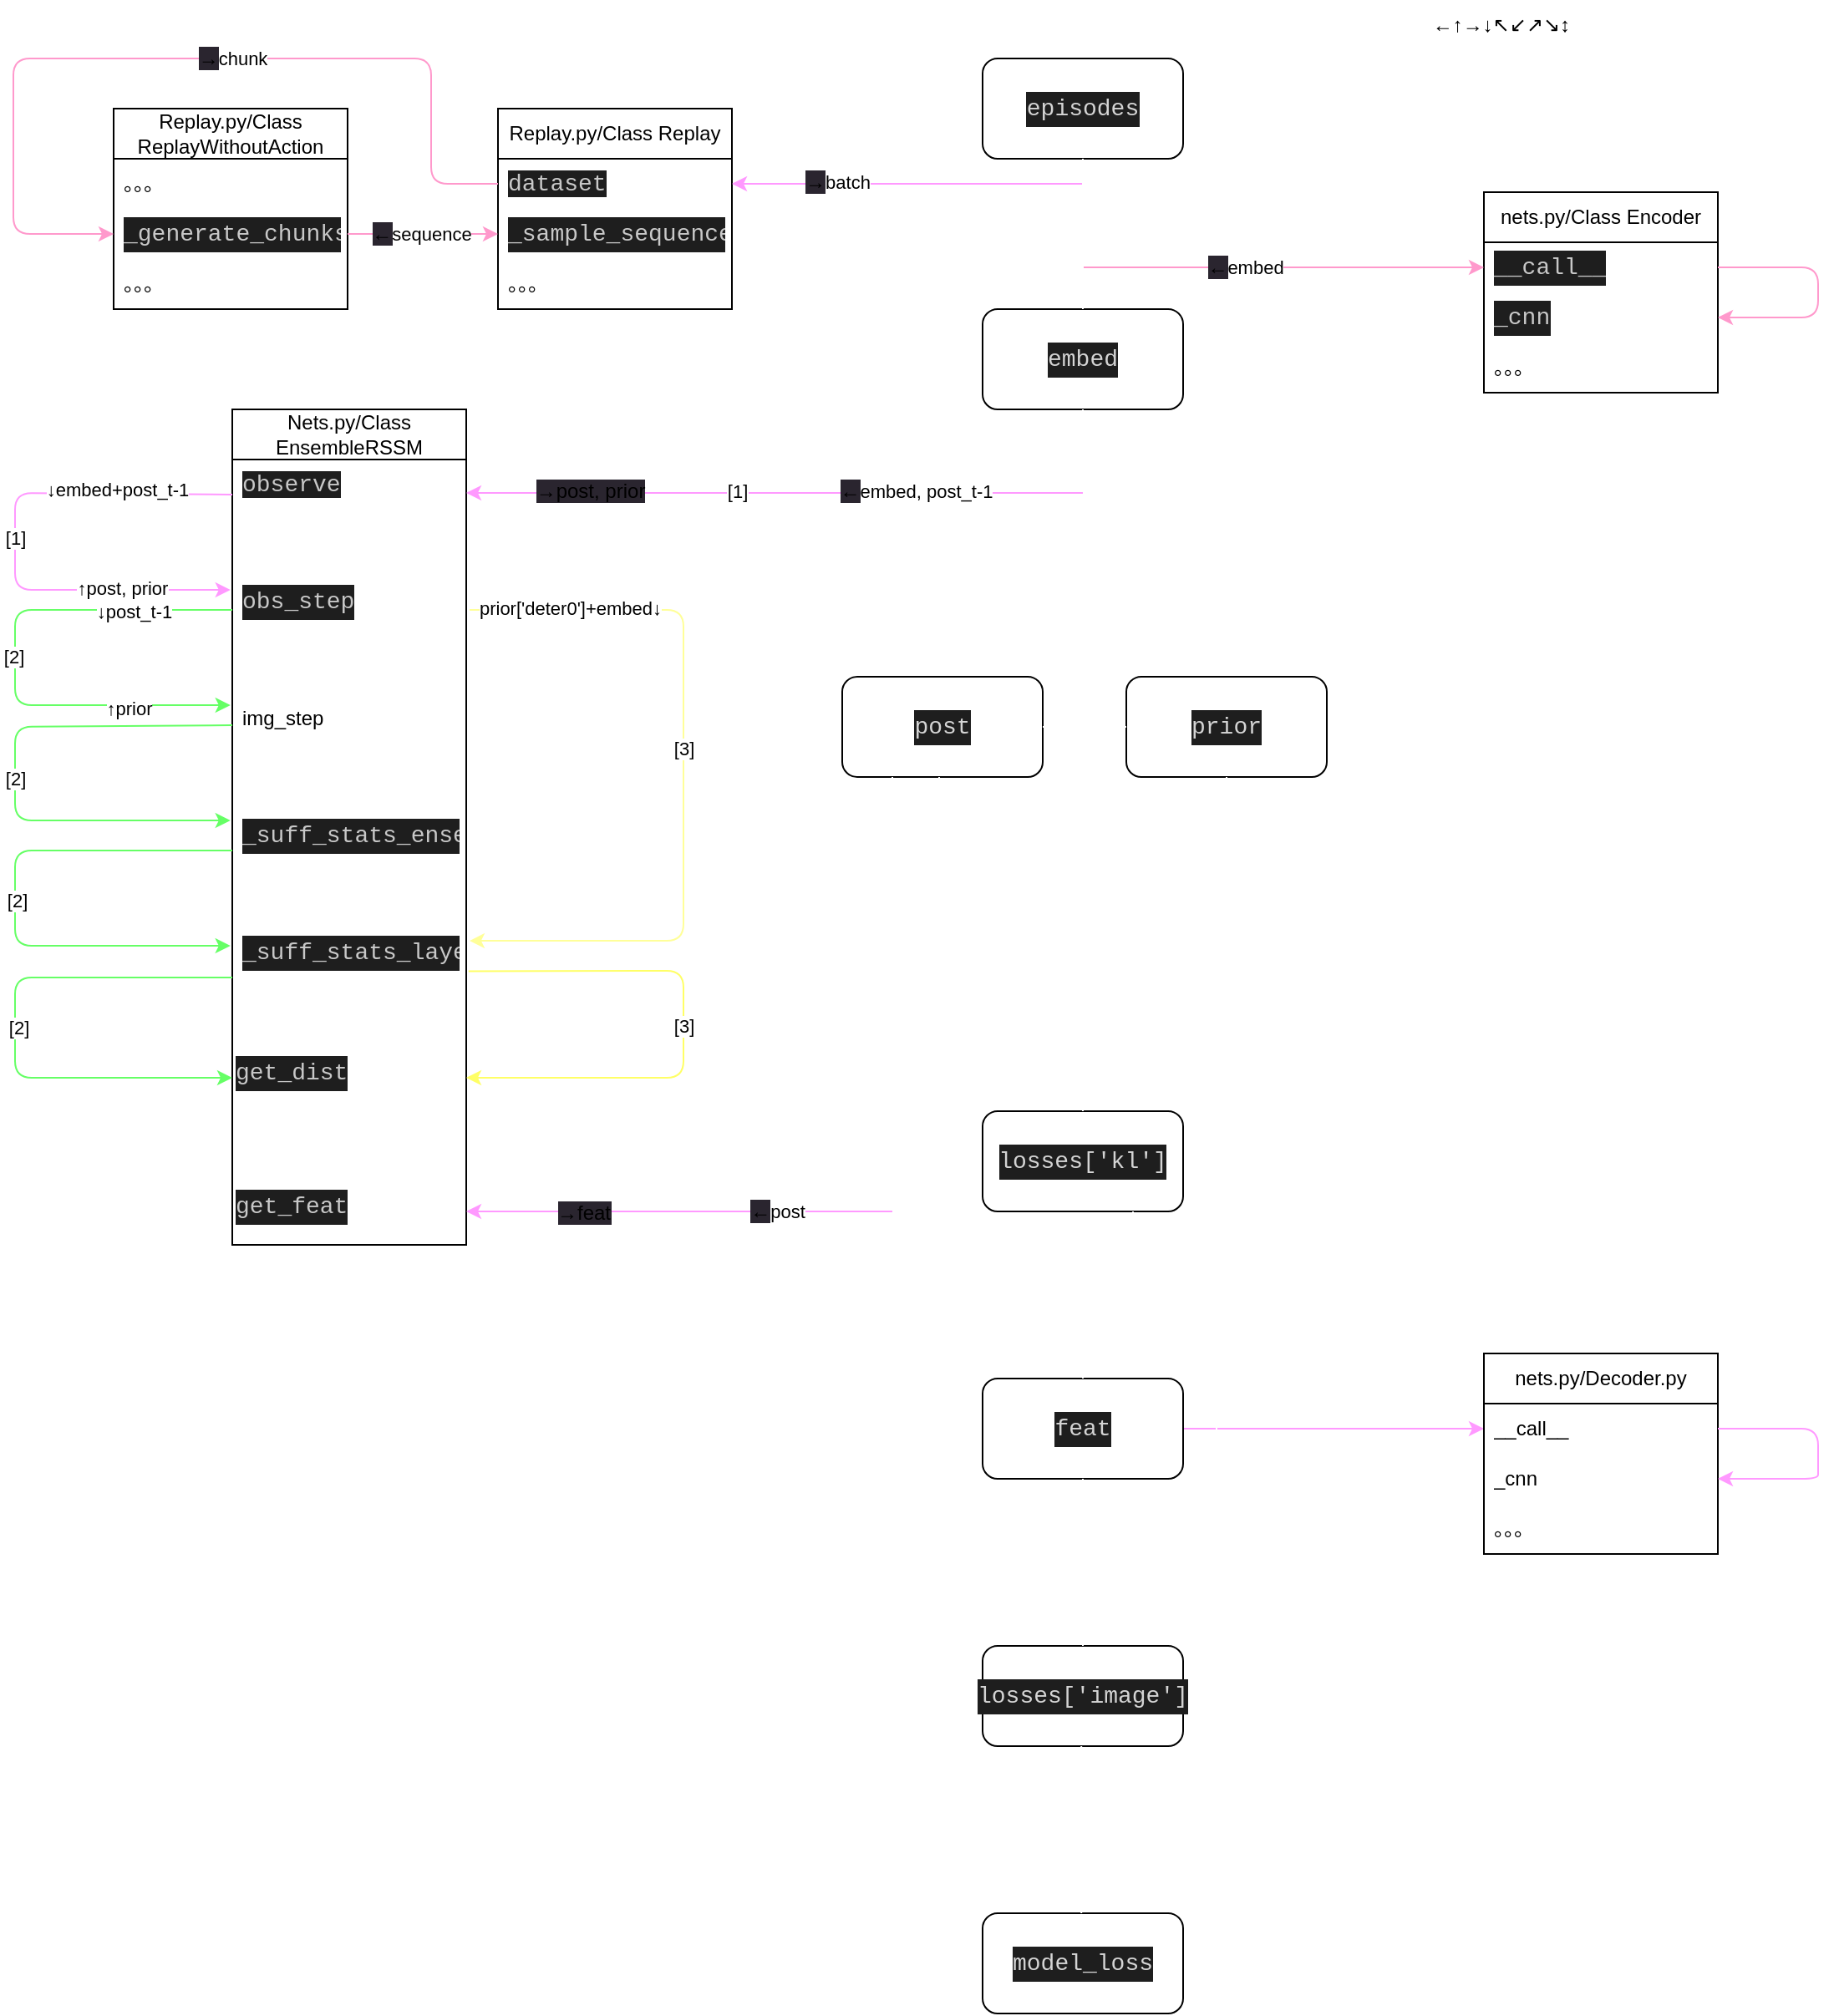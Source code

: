 <mxfile>
    <diagram id="9UiXypWRZFRcjAS7Dsmg" name="Page-1">
        <mxGraphModel dx="3011" dy="989" grid="1" gridSize="10" guides="1" tooltips="1" connect="1" arrows="1" fold="1" page="1" pageScale="1" pageWidth="827" pageHeight="1169" math="0" shadow="0">
            <root>
                <mxCell id="0"/>
                <mxCell id="1" parent="0"/>
                <mxCell id="2" value="&lt;div style=&quot;color: rgb(212, 212, 212); background-color: rgb(30, 30, 30); font-family: Menlo, Monaco, &amp;quot;Courier New&amp;quot;, monospace; font-size: 14px; line-height: 21px;&quot;&gt;episodes&lt;/div&gt;" style="rounded=1;whiteSpace=wrap;html=1;" parent="1" vertex="1">
                    <mxGeometry x="-500" y="90" width="120" height="60" as="geometry"/>
                </mxCell>
                <mxCell id="5" value="&lt;div style=&quot;color: rgb(212, 212, 212); background-color: rgb(30, 30, 30); font-family: Menlo, Monaco, &amp;quot;Courier New&amp;quot;, monospace; font-size: 14px; line-height: 21px;&quot;&gt;embed&lt;/div&gt;" style="rounded=1;whiteSpace=wrap;html=1;" parent="1" vertex="1">
                    <mxGeometry x="-500" y="240" width="120" height="60" as="geometry"/>
                </mxCell>
                <mxCell id="7" value="&lt;div style=&quot;color: rgb(212, 212, 212); background-color: rgb(30, 30, 30); font-family: Menlo, Monaco, &amp;quot;Courier New&amp;quot;, monospace; font-size: 14px; line-height: 21px;&quot;&gt;post&lt;/div&gt;" style="rounded=1;whiteSpace=wrap;html=1;" parent="1" vertex="1">
                    <mxGeometry x="-584" y="460" width="120" height="60" as="geometry"/>
                </mxCell>
                <mxCell id="8" value="&lt;div style=&quot;color: rgb(212, 212, 212); background-color: rgb(30, 30, 30); font-family: Menlo, Monaco, &amp;quot;Courier New&amp;quot;, monospace; font-size: 14px; line-height: 21px;&quot;&gt;losses['kl']&lt;br&gt;&lt;/div&gt;" style="rounded=1;whiteSpace=wrap;html=1;" parent="1" vertex="1">
                    <mxGeometry x="-500" y="720" width="120" height="60" as="geometry"/>
                </mxCell>
                <mxCell id="169" style="edgeStyle=none;html=1;entryX=0;entryY=0.5;entryDx=0;entryDy=0;strokeColor=#FF99FF;" edge="1" parent="1" source="9" target="165">
                    <mxGeometry relative="1" as="geometry"/>
                </mxCell>
                <mxCell id="9" value="&lt;div style=&quot;color: rgb(212, 212, 212); background-color: rgb(30, 30, 30); font-family: Menlo, Monaco, &amp;quot;Courier New&amp;quot;, monospace; font-size: 14px; line-height: 21px;&quot;&gt;feat&lt;/div&gt;" style="rounded=1;whiteSpace=wrap;html=1;" parent="1" vertex="1">
                    <mxGeometry x="-500" y="880" width="120" height="60" as="geometry"/>
                </mxCell>
                <mxCell id="10" value="&lt;div style=&quot;color: rgb(212, 212, 212); background-color: rgb(30, 30, 30); font-family: Menlo, Monaco, &amp;quot;Courier New&amp;quot;, monospace; font-size: 14px; line-height: 21px;&quot;&gt;losses['image']&lt;/div&gt;" style="rounded=1;whiteSpace=wrap;html=1;" parent="1" vertex="1">
                    <mxGeometry x="-500" y="1040" width="120" height="60" as="geometry"/>
                </mxCell>
                <mxCell id="11" value="&lt;div style=&quot;color: rgb(212, 212, 212); background-color: rgb(30, 30, 30); font-family: Menlo, Monaco, &amp;quot;Courier New&amp;quot;, monospace; font-size: 14px; line-height: 21px;&quot;&gt;model_loss&lt;/div&gt;" style="rounded=1;whiteSpace=wrap;html=1;" parent="1" vertex="1">
                    <mxGeometry x="-500" y="1200" width="120" height="60" as="geometry"/>
                </mxCell>
                <mxCell id="15" value="Replay.py/Class Replay" style="swimlane;fontStyle=0;childLayout=stackLayout;horizontal=1;startSize=30;horizontalStack=0;resizeParent=1;resizeParentMax=0;resizeLast=0;collapsible=1;marginBottom=0;whiteSpace=wrap;html=1;" parent="1" vertex="1">
                    <mxGeometry x="-790" y="120" width="140" height="120" as="geometry"/>
                </mxCell>
                <mxCell id="16" value="&lt;span style=&quot;color: rgb(200, 200, 200); font-family: Menlo, Monaco, &amp;quot;Courier New&amp;quot;, monospace; font-size: 14px; background-color: rgb(30, 30, 30);&quot;&gt;dataset&lt;/span&gt;" style="text;strokeColor=none;fillColor=none;align=left;verticalAlign=middle;spacingLeft=4;spacingRight=4;overflow=hidden;points=[[0,0.5],[1,0.5]];portConstraint=eastwest;rotatable=0;whiteSpace=wrap;html=1;" parent="15" vertex="1">
                    <mxGeometry y="30" width="140" height="30" as="geometry"/>
                </mxCell>
                <mxCell id="17" value="&lt;div style=&quot;background-color: rgb(30, 30, 30); font-family: Menlo, Monaco, &amp;quot;Courier New&amp;quot;, monospace; font-size: 14px; line-height: 21px;&quot;&gt;&lt;font color=&quot;#c8c8c8&quot;&gt;_sample_sequence&lt;/font&gt;&lt;/div&gt;" style="text;strokeColor=none;fillColor=none;align=left;verticalAlign=middle;spacingLeft=4;spacingRight=4;overflow=hidden;points=[[0,0.5],[1,0.5]];portConstraint=eastwest;rotatable=0;whiteSpace=wrap;html=1;" parent="15" vertex="1">
                    <mxGeometry y="60" width="140" height="30" as="geometry"/>
                </mxCell>
                <mxCell id="18" value="。。。" style="text;strokeColor=none;fillColor=none;align=left;verticalAlign=middle;spacingLeft=4;spacingRight=4;overflow=hidden;points=[[0,0.5],[1,0.5]];portConstraint=eastwest;rotatable=0;whiteSpace=wrap;html=1;" parent="15" vertex="1">
                    <mxGeometry y="90" width="140" height="30" as="geometry"/>
                </mxCell>
                <mxCell id="20" value="Replay.py/Class ReplayWithoutAction" style="swimlane;fontStyle=0;childLayout=stackLayout;horizontal=1;startSize=30;horizontalStack=0;resizeParent=1;resizeParentMax=0;resizeLast=0;collapsible=1;marginBottom=0;whiteSpace=wrap;html=1;" parent="1" vertex="1">
                    <mxGeometry x="-1020" y="120" width="140" height="120" as="geometry"/>
                </mxCell>
                <mxCell id="21" value="。。。" style="text;strokeColor=none;fillColor=none;align=left;verticalAlign=middle;spacingLeft=4;spacingRight=4;overflow=hidden;points=[[0,0.5],[1,0.5]];portConstraint=eastwest;rotatable=0;whiteSpace=wrap;html=1;" parent="20" vertex="1">
                    <mxGeometry y="30" width="140" height="30" as="geometry"/>
                </mxCell>
                <mxCell id="22" value="&lt;div style=&quot;color: rgb(212, 212, 212); background-color: rgb(30, 30, 30); font-family: Menlo, Monaco, &amp;quot;Courier New&amp;quot;, monospace; font-size: 14px; line-height: 21px;&quot;&gt;&lt;div style=&quot;line-height: 21px;&quot;&gt;&lt;span style=&quot;color: #c8c8c8;&quot;&gt;_generate_chunks&lt;/span&gt;&lt;/div&gt;&lt;/div&gt;" style="text;strokeColor=none;fillColor=none;align=left;verticalAlign=middle;spacingLeft=4;spacingRight=4;overflow=hidden;points=[[0,0.5],[1,0.5]];portConstraint=eastwest;rotatable=0;whiteSpace=wrap;html=1;" parent="20" vertex="1">
                    <mxGeometry y="60" width="140" height="30" as="geometry"/>
                </mxCell>
                <mxCell id="23" value="。。。" style="text;strokeColor=none;fillColor=none;align=left;verticalAlign=middle;spacingLeft=4;spacingRight=4;overflow=hidden;points=[[0,0.5],[1,0.5]];portConstraint=eastwest;rotatable=0;whiteSpace=wrap;html=1;" parent="20" vertex="1">
                    <mxGeometry y="90" width="140" height="30" as="geometry"/>
                </mxCell>
                <mxCell id="45" value="nets.py/Class Encoder" style="swimlane;fontStyle=0;childLayout=stackLayout;horizontal=1;startSize=30;horizontalStack=0;resizeParent=1;resizeParentMax=0;resizeLast=0;collapsible=1;marginBottom=0;whiteSpace=wrap;html=1;" parent="1" vertex="1">
                    <mxGeometry x="-200" y="170" width="140" height="120" as="geometry"/>
                </mxCell>
                <mxCell id="46" value="&lt;div style=&quot;color: rgb(212, 212, 212); background-color: rgb(30, 30, 30); font-family: Menlo, Monaco, &amp;quot;Courier New&amp;quot;, monospace; font-size: 14px; line-height: 21px;&quot;&gt;&lt;span style=&quot;color: #c8c8c8;&quot;&gt;__call__&lt;/span&gt;&lt;/div&gt;" style="text;strokeColor=none;fillColor=none;align=left;verticalAlign=middle;spacingLeft=4;spacingRight=4;overflow=hidden;points=[[0,0.5],[1,0.5]];portConstraint=eastwest;rotatable=0;whiteSpace=wrap;html=1;" parent="45" vertex="1">
                    <mxGeometry y="30" width="140" height="30" as="geometry"/>
                </mxCell>
                <mxCell id="47" value="&lt;div style=&quot;background-color: rgb(30, 30, 30); font-family: Menlo, Monaco, &amp;quot;Courier New&amp;quot;, monospace; font-size: 14px; line-height: 21px;&quot;&gt;&lt;font color=&quot;#c8c8c8&quot;&gt;_cnn&lt;/font&gt;&lt;/div&gt;" style="text;strokeColor=none;fillColor=none;align=left;verticalAlign=middle;spacingLeft=4;spacingRight=4;overflow=hidden;points=[[0,0.5],[1,0.5]];portConstraint=eastwest;rotatable=0;whiteSpace=wrap;html=1;" parent="45" vertex="1">
                    <mxGeometry y="60" width="140" height="30" as="geometry"/>
                </mxCell>
                <mxCell id="48" value="。。。" style="text;strokeColor=none;fillColor=none;align=left;verticalAlign=middle;spacingLeft=4;spacingRight=4;overflow=hidden;points=[[0,0.5],[1,0.5]];portConstraint=eastwest;rotatable=0;whiteSpace=wrap;html=1;" parent="45" vertex="1">
                    <mxGeometry y="90" width="140" height="30" as="geometry"/>
                </mxCell>
                <mxCell id="54" style="edgeStyle=none;html=1;exitX=1;exitY=0.5;exitDx=0;exitDy=0;strokeColor=#FF99CC;entryX=1;entryY=0.5;entryDx=0;entryDy=0;" parent="45" source="46" target="47" edge="1">
                    <mxGeometry relative="1" as="geometry">
                        <Array as="points">
                            <mxPoint x="200" y="45"/>
                            <mxPoint x="200" y="75"/>
                        </Array>
                        <mxPoint x="200" y="10" as="sourcePoint"/>
                    </mxGeometry>
                </mxCell>
                <mxCell id="50" style="edgeStyle=none;html=1;strokeColor=#FF99CC;exitX=0;exitY=0.5;exitDx=0;exitDy=0;entryX=0;entryY=0.5;entryDx=0;entryDy=0;" parent="1" target="46" edge="1">
                    <mxGeometry relative="1" as="geometry">
                        <mxPoint x="-440" y="215" as="sourcePoint"/>
                    </mxGeometry>
                </mxCell>
                <mxCell id="124" value="&lt;span style=&quot;font-size: 12px; background-color: rgb(42, 37, 47);&quot;&gt;←&lt;/span&gt;embed" style="edgeLabel;html=1;align=center;verticalAlign=middle;resizable=0;points=[];" parent="50" vertex="1" connectable="0">
                    <mxGeometry x="-0.183" relative="1" as="geometry">
                        <mxPoint x="-1" as="offset"/>
                    </mxGeometry>
                </mxCell>
                <mxCell id="56" value="Nets.py/Class EnsembleRSSM" style="swimlane;fontStyle=0;childLayout=stackLayout;horizontal=1;startSize=30;horizontalStack=0;resizeParent=1;resizeParentMax=0;resizeLast=0;collapsible=1;marginBottom=0;whiteSpace=wrap;html=1;" parent="1" vertex="1">
                    <mxGeometry x="-949" y="300" width="140" height="500" as="geometry"/>
                </mxCell>
                <mxCell id="57" value="&lt;span style=&quot;color: rgb(200, 200, 200); font-family: Menlo, Monaco, &amp;quot;Courier New&amp;quot;, monospace; font-size: 14px; background-color: rgb(30, 30, 30);&quot;&gt;observe&lt;/span&gt;" style="text;strokeColor=none;fillColor=none;align=left;verticalAlign=middle;spacingLeft=4;spacingRight=4;overflow=hidden;points=[[0,0.5],[1,0.5]];portConstraint=eastwest;rotatable=0;whiteSpace=wrap;html=1;" parent="56" vertex="1">
                    <mxGeometry y="30" width="140" height="30" as="geometry"/>
                </mxCell>
                <mxCell id="63" value="&lt;div style=&quot;background-color: rgb(30, 30, 30); font-family: Menlo, Monaco, &amp;quot;Courier New&amp;quot;, monospace; font-weight: normal; font-size: 14px; line-height: 21px;&quot;&gt;&lt;br&gt;&lt;/div&gt;" style="text;whiteSpace=wrap;html=1;" parent="56" vertex="1">
                    <mxGeometry y="60" width="140" height="40" as="geometry"/>
                </mxCell>
                <mxCell id="58" value="&lt;div style=&quot;background-color: rgb(30, 30, 30); font-family: Menlo, Monaco, &amp;quot;Courier New&amp;quot;, monospace; font-size: 14px; line-height: 21px;&quot;&gt;&lt;font color=&quot;#c8c8c8&quot;&gt;obs_step&lt;/font&gt;&lt;/div&gt;" style="text;strokeColor=none;fillColor=none;align=left;verticalAlign=middle;spacingLeft=4;spacingRight=4;overflow=hidden;points=[[0,0.5],[1,0.5]];portConstraint=eastwest;rotatable=0;whiteSpace=wrap;html=1;" parent="56" vertex="1">
                    <mxGeometry y="100" width="140" height="30" as="geometry"/>
                </mxCell>
                <mxCell id="65" value="&lt;div style=&quot;background-color: rgb(30, 30, 30); font-family: Menlo, Monaco, &amp;quot;Courier New&amp;quot;, monospace; font-weight: normal; font-size: 14px; line-height: 21px;&quot;&gt;&lt;br&gt;&lt;/div&gt;" style="text;whiteSpace=wrap;html=1;" parent="56" vertex="1">
                    <mxGeometry y="130" width="140" height="40" as="geometry"/>
                </mxCell>
                <mxCell id="59" value="img_step" style="text;strokeColor=none;fillColor=none;align=left;verticalAlign=middle;spacingLeft=4;spacingRight=4;overflow=hidden;points=[[0,0.5],[1,0.5]];portConstraint=eastwest;rotatable=0;whiteSpace=wrap;html=1;" parent="56" vertex="1">
                    <mxGeometry y="170" width="140" height="30" as="geometry"/>
                </mxCell>
                <mxCell id="64" value="&lt;div style=&quot;background-color: rgb(30, 30, 30); font-family: Menlo, Monaco, &amp;quot;Courier New&amp;quot;, monospace; font-weight: normal; font-size: 14px; line-height: 21px;&quot;&gt;&lt;br&gt;&lt;/div&gt;" style="text;whiteSpace=wrap;html=1;" parent="56" vertex="1">
                    <mxGeometry y="200" width="140" height="40" as="geometry"/>
                </mxCell>
                <mxCell id="61" value="&lt;div style=&quot;color: rgb(212, 212, 212); background-color: rgb(30, 30, 30); font-family: Menlo, Monaco, &amp;quot;Courier New&amp;quot;, monospace; font-size: 14px; line-height: 21px;&quot;&gt;&lt;span style=&quot;color: #c8c8c8;&quot;&gt;_suff_stats_ensemble&lt;/span&gt;&lt;/div&gt;" style="text;strokeColor=none;fillColor=none;align=left;verticalAlign=middle;spacingLeft=4;spacingRight=4;overflow=hidden;points=[[0,0.5],[1,0.5]];portConstraint=eastwest;rotatable=0;whiteSpace=wrap;html=1;" parent="56" vertex="1">
                    <mxGeometry y="240" width="140" height="30" as="geometry"/>
                </mxCell>
                <mxCell id="67" value="&lt;div style=&quot;background-color: rgb(30, 30, 30); font-family: Menlo, Monaco, &amp;quot;Courier New&amp;quot;, monospace; font-weight: normal; font-size: 14px; line-height: 21px;&quot;&gt;&lt;br&gt;&lt;/div&gt;" style="text;whiteSpace=wrap;html=1;" parent="56" vertex="1">
                    <mxGeometry y="270" width="140" height="40" as="geometry"/>
                </mxCell>
                <mxCell id="60" value="&lt;div style=&quot;color: rgb(212, 212, 212); background-color: rgb(30, 30, 30); font-family: Menlo, Monaco, &amp;quot;Courier New&amp;quot;, monospace; font-size: 14px; line-height: 21px;&quot;&gt;&lt;span style=&quot;color: #c8c8c8;&quot;&gt;_suff_stats_layer&lt;/span&gt;&lt;/div&gt;" style="text;strokeColor=none;fillColor=none;align=left;verticalAlign=middle;spacingLeft=4;spacingRight=4;overflow=hidden;points=[[0,0.5],[1,0.5]];portConstraint=eastwest;rotatable=0;whiteSpace=wrap;html=1;" parent="56" vertex="1">
                    <mxGeometry y="310" width="140" height="30" as="geometry"/>
                </mxCell>
                <mxCell id="66" value="&lt;div style=&quot;background-color: rgb(30, 30, 30); font-family: Menlo, Monaco, &amp;quot;Courier New&amp;quot;, monospace; font-weight: normal; font-size: 14px; line-height: 21px;&quot;&gt;&lt;br&gt;&lt;/div&gt;" style="text;whiteSpace=wrap;html=1;" parent="56" vertex="1">
                    <mxGeometry y="340" width="140" height="40" as="geometry"/>
                </mxCell>
                <mxCell id="62" value="&lt;meta charset=&quot;utf-8&quot;&gt;&lt;div style=&quot;color: rgb(212, 212, 212); background-color: rgb(30, 30, 30); font-family: Menlo, Monaco, &amp;quot;Courier New&amp;quot;, monospace; font-weight: normal; font-size: 14px; line-height: 21px;&quot;&gt;&lt;div&gt;&lt;span style=&quot;color: #c8c8c8;&quot;&gt;get_dist&lt;/span&gt;&lt;/div&gt;&lt;/div&gt;" style="text;whiteSpace=wrap;html=1;" parent="56" vertex="1">
                    <mxGeometry y="380" width="140" height="40" as="geometry"/>
                </mxCell>
                <mxCell id="68" style="edgeStyle=none;html=1;strokeColor=#66FF66;exitX=0;exitY=0;exitDx=0;exitDy=0;" parent="56" source="66" target="62" edge="1">
                    <mxGeometry relative="1" as="geometry">
                        <mxPoint x="-60" y="280" as="sourcePoint"/>
                        <Array as="points">
                            <mxPoint x="-30" y="340"/>
                            <mxPoint x="-130" y="340"/>
                            <mxPoint x="-130" y="400"/>
                        </Array>
                    </mxGeometry>
                </mxCell>
                <mxCell id="110" value="[2]" style="edgeLabel;html=1;align=center;verticalAlign=middle;resizable=0;points=[];" parent="68" vertex="1" connectable="0">
                    <mxGeometry y="2" relative="1" as="geometry">
                        <mxPoint as="offset"/>
                    </mxGeometry>
                </mxCell>
                <mxCell id="71" value="" style="endArrow=classic;html=1;strokeColor=#66FF66;exitX=-0.008;exitY=0.067;exitDx=0;exitDy=0;exitPerimeter=0;entryX=0;entryY=0.5;entryDx=0;entryDy=0;" parent="56" edge="1">
                    <mxGeometry width="50" height="50" relative="1" as="geometry">
                        <mxPoint y="264" as="sourcePoint"/>
                        <mxPoint x="-1.12" y="321.01" as="targetPoint"/>
                        <Array as="points">
                            <mxPoint x="-130" y="264"/>
                            <mxPoint x="-130" y="321"/>
                        </Array>
                    </mxGeometry>
                </mxCell>
                <mxCell id="109" value="[2]" style="edgeLabel;html=1;align=center;verticalAlign=middle;resizable=0;points=[];" parent="71" vertex="1" connectable="0">
                    <mxGeometry x="0.011" y="1" relative="1" as="geometry">
                        <mxPoint as="offset"/>
                    </mxGeometry>
                </mxCell>
                <mxCell id="115" value="" style="endArrow=classic;html=1;strokeColor=#FFFF99;entryX=1.014;entryY=0.267;entryDx=0;entryDy=0;entryPerimeter=0;" parent="56" target="60" edge="1">
                    <mxGeometry width="50" height="50" relative="1" as="geometry">
                        <mxPoint x="142" y="120" as="sourcePoint"/>
                        <mxPoint x="250" y="90" as="targetPoint"/>
                        <Array as="points">
                            <mxPoint x="270" y="120"/>
                            <mxPoint x="270" y="318"/>
                        </Array>
                    </mxGeometry>
                </mxCell>
                <mxCell id="117" value="prior['deter0']+embed↓" style="edgeLabel;html=1;align=center;verticalAlign=middle;resizable=0;points=[];" parent="115" vertex="1" connectable="0">
                    <mxGeometry x="-0.757" y="1" relative="1" as="geometry">
                        <mxPoint x="5" as="offset"/>
                    </mxGeometry>
                </mxCell>
                <mxCell id="118" value="[3]" style="edgeLabel;html=1;align=center;verticalAlign=middle;resizable=0;points=[];" parent="115" vertex="1" connectable="0">
                    <mxGeometry x="-0.073" relative="1" as="geometry">
                        <mxPoint as="offset"/>
                    </mxGeometry>
                </mxCell>
                <mxCell id="99" value="[3]" style="endArrow=classic;html=1;strokeColor=#FFFF66;exitX=1.01;exitY=0.874;exitDx=0;exitDy=0;exitPerimeter=0;entryX=1;entryY=0.5;entryDx=0;entryDy=0;" parent="56" source="60" target="62" edge="1">
                    <mxGeometry width="50" height="50" relative="1" as="geometry">
                        <mxPoint x="150" y="340" as="sourcePoint"/>
                        <mxPoint x="220" y="400" as="targetPoint"/>
                        <Array as="points">
                            <mxPoint x="270" y="336"/>
                            <mxPoint x="270" y="400"/>
                        </Array>
                    </mxGeometry>
                </mxCell>
                <mxCell id="154" value="&lt;div style=&quot;background-color: rgb(30, 30, 30); font-family: Menlo, Monaco, &amp;quot;Courier New&amp;quot;, monospace; font-weight: normal; font-size: 14px; line-height: 21px;&quot;&gt;&lt;br&gt;&lt;/div&gt;" style="text;whiteSpace=wrap;html=1;" parent="56" vertex="1">
                    <mxGeometry y="420" width="140" height="40" as="geometry"/>
                </mxCell>
                <mxCell id="153" value="&lt;div style=&quot;color: rgb(212, 212, 212); background-color: rgb(30, 30, 30); font-family: Menlo, Monaco, &amp;quot;Courier New&amp;quot;, monospace; font-weight: normal; font-size: 14px; line-height: 21px;&quot;&gt;&lt;div&gt;&lt;span style=&quot;color: #c8c8c8;&quot;&gt;get_feat&lt;/span&gt;&lt;/div&gt;&lt;/div&gt;" style="text;whiteSpace=wrap;html=1;" parent="56" vertex="1">
                    <mxGeometry y="460" width="140" height="40" as="geometry"/>
                </mxCell>
                <mxCell id="72" value="" style="endArrow=classic;html=1;strokeColor=#66FF66;exitX=-0.008;exitY=0.067;exitDx=0;exitDy=0;exitPerimeter=0;entryX=0;entryY=0.5;entryDx=0;entryDy=0;" parent="1" edge="1">
                    <mxGeometry width="50" height="50" relative="1" as="geometry">
                        <mxPoint x="-949" y="489" as="sourcePoint"/>
                        <mxPoint x="-950.12" y="546.01" as="targetPoint"/>
                        <Array as="points">
                            <mxPoint x="-1079" y="490"/>
                            <mxPoint x="-1079" y="546"/>
                        </Array>
                    </mxGeometry>
                </mxCell>
                <mxCell id="108" value="[2]" style="edgeLabel;html=1;align=center;verticalAlign=middle;resizable=0;points=[];" parent="72" vertex="1" connectable="0">
                    <mxGeometry x="0.021" relative="1" as="geometry">
                        <mxPoint as="offset"/>
                    </mxGeometry>
                </mxCell>
                <mxCell id="84" value="" style="endArrow=classic;html=1;strokeColor=#66FF66;exitX=-0.008;exitY=0.067;exitDx=0;exitDy=0;exitPerimeter=0;entryX=0;entryY=0.5;entryDx=0;entryDy=0;" parent="1" edge="1">
                    <mxGeometry width="50" height="50" relative="1" as="geometry">
                        <mxPoint x="-949" y="420" as="sourcePoint"/>
                        <mxPoint x="-950.12" y="477.01" as="targetPoint"/>
                        <Array as="points">
                            <mxPoint x="-1079" y="420"/>
                            <mxPoint x="-1079" y="477"/>
                        </Array>
                    </mxGeometry>
                </mxCell>
                <mxCell id="100" value="↑prior" style="edgeLabel;html=1;align=center;verticalAlign=middle;resizable=0;points=[];" parent="84" vertex="1" connectable="0">
                    <mxGeometry x="0.072" y="-1" relative="1" as="geometry">
                        <mxPoint x="69" y="19" as="offset"/>
                    </mxGeometry>
                </mxCell>
                <mxCell id="103" value="↓post_t-1" style="edgeLabel;html=1;align=center;verticalAlign=middle;resizable=0;points=[];" parent="84" vertex="1" connectable="0">
                    <mxGeometry x="-0.622" y="1" relative="1" as="geometry">
                        <mxPoint as="offset"/>
                    </mxGeometry>
                </mxCell>
                <mxCell id="107" value="[2]" style="edgeLabel;html=1;align=center;verticalAlign=middle;resizable=0;points=[];" parent="84" vertex="1" connectable="0">
                    <mxGeometry x="0.001" y="-1" relative="1" as="geometry">
                        <mxPoint as="offset"/>
                    </mxGeometry>
                </mxCell>
                <mxCell id="86" value="" style="endArrow=classic;html=1;strokeColor=#FF99FF;exitX=-0.008;exitY=0.067;exitDx=0;exitDy=0;exitPerimeter=0;entryX=0;entryY=0.5;entryDx=0;entryDy=0;" parent="1" edge="1">
                    <mxGeometry width="50" height="50" relative="1" as="geometry">
                        <mxPoint x="-949" y="351" as="sourcePoint"/>
                        <mxPoint x="-950.12" y="408.01" as="targetPoint"/>
                        <Array as="points">
                            <mxPoint x="-1079" y="350"/>
                            <mxPoint x="-1079" y="408"/>
                        </Array>
                    </mxGeometry>
                </mxCell>
                <mxCell id="106" value="↓embed+post_t-1" style="edgeLabel;html=1;align=center;verticalAlign=middle;resizable=0;points=[];" parent="86" vertex="1" connectable="0">
                    <mxGeometry x="-0.564" y="-3" relative="1" as="geometry">
                        <mxPoint as="offset"/>
                    </mxGeometry>
                </mxCell>
                <mxCell id="111" value="[1]" style="edgeLabel;html=1;align=center;verticalAlign=middle;resizable=0;points=[];" parent="86" vertex="1" connectable="0">
                    <mxGeometry x="-0.01" relative="1" as="geometry">
                        <mxPoint as="offset"/>
                    </mxGeometry>
                </mxCell>
                <mxCell id="114" value="↑post, prior" style="edgeLabel;html=1;align=center;verticalAlign=middle;resizable=0;points=[];" parent="86" vertex="1" connectable="0">
                    <mxGeometry x="0.531" y="1" relative="1" as="geometry">
                        <mxPoint x="9" as="offset"/>
                    </mxGeometry>
                </mxCell>
                <mxCell id="88" value="&lt;div style=&quot;color: rgb(212, 212, 212); background-color: rgb(30, 30, 30); font-family: Menlo, Monaco, &amp;quot;Courier New&amp;quot;, monospace; font-size: 14px; line-height: 21px;&quot;&gt;prior&lt;/div&gt;" style="rounded=1;whiteSpace=wrap;html=1;" parent="1" vertex="1">
                    <mxGeometry x="-414" y="460" width="120" height="60" as="geometry"/>
                </mxCell>
                <mxCell id="40" style="edgeStyle=none;html=1;exitX=0;exitY=0.5;exitDx=0;exitDy=0;entryX=0;entryY=0.5;entryDx=0;entryDy=0;strokeColor=#FF99CC;" parent="1" source="16" target="22" edge="1">
                    <mxGeometry relative="1" as="geometry">
                        <Array as="points">
                            <mxPoint x="-830" y="165"/>
                            <mxPoint x="-830" y="90"/>
                            <mxPoint x="-1080" y="90"/>
                            <mxPoint x="-1080" y="195"/>
                        </Array>
                    </mxGeometry>
                </mxCell>
                <mxCell id="43" value="&lt;span style=&quot;font-size: 12px; background-color: rgb(42, 37, 47);&quot;&gt;→&lt;/span&gt;chunk" style="edgeLabel;html=1;align=center;verticalAlign=middle;resizable=0;points=[];" parent="40" vertex="1" connectable="0">
                    <mxGeometry x="0.109" y="1" relative="1" as="geometry">
                        <mxPoint x="60" y="-1" as="offset"/>
                    </mxGeometry>
                </mxCell>
                <mxCell id="39" style="edgeStyle=none;html=1;exitX=1;exitY=0.5;exitDx=0;exitDy=0;entryX=0;entryY=0.5;entryDx=0;entryDy=0;strokeColor=#FF99CC;" parent="1" source="22" target="17" edge="1">
                    <mxGeometry relative="1" as="geometry"/>
                </mxCell>
                <mxCell id="42" value="&lt;span style=&quot;font-size: 12px; background-color: rgb(42, 37, 47);&quot;&gt;←&lt;/span&gt;sequence" style="edgeLabel;html=1;align=center;verticalAlign=middle;resizable=0;points=[];" parent="39" vertex="1" connectable="0">
                    <mxGeometry x="0.1" relative="1" as="geometry">
                        <mxPoint x="-6" as="offset"/>
                    </mxGeometry>
                </mxCell>
                <mxCell id="120" value="" style="endArrow=classic;html=1;strokeColor=#FF99FF;curved=1;entryX=1;entryY=0.5;entryDx=0;entryDy=0;" parent="1" target="16" edge="1">
                    <mxGeometry width="50" height="50" relative="1" as="geometry">
                        <mxPoint x="-440" y="165" as="sourcePoint"/>
                        <mxPoint x="-570" y="120" as="targetPoint"/>
                    </mxGeometry>
                </mxCell>
                <mxCell id="123" value="&lt;span style=&quot;font-size: 12px; background-color: rgb(42, 37, 47);&quot;&gt;→&lt;/span&gt;batch" style="edgeLabel;html=1;align=center;verticalAlign=middle;resizable=0;points=[];" parent="120" vertex="1" connectable="0">
                    <mxGeometry x="0.394" y="-1" relative="1" as="geometry">
                        <mxPoint x="-1" as="offset"/>
                    </mxGeometry>
                </mxCell>
                <mxCell id="121" value="" style="endArrow=none;html=1;strokeColor=#FFFFFF;entryX=0.5;entryY=1;entryDx=0;entryDy=0;exitX=0.5;exitY=0;exitDx=0;exitDy=0;" parent="1" source="5" target="2" edge="1">
                    <mxGeometry width="50" height="50" relative="1" as="geometry">
                        <mxPoint x="-460" y="240" as="sourcePoint"/>
                        <mxPoint x="-410" y="190" as="targetPoint"/>
                    </mxGeometry>
                </mxCell>
                <mxCell id="122" value="←↑→↓↖↙↗↘↕" style="text;html=1;align=center;verticalAlign=middle;resizable=0;points=[];autosize=1;strokeColor=none;fillColor=none;" parent="1" vertex="1">
                    <mxGeometry x="-250" y="55" width="120" height="30" as="geometry"/>
                </mxCell>
                <mxCell id="126" value="" style="endArrow=none;html=1;strokeColor=#FFFFFF;curved=1;entryX=0.5;entryY=1;entryDx=0;entryDy=0;" parent="1" target="5" edge="1">
                    <mxGeometry width="50" height="50" relative="1" as="geometry">
                        <mxPoint x="-440" y="490" as="sourcePoint"/>
                        <mxPoint x="-490" y="460" as="targetPoint"/>
                    </mxGeometry>
                </mxCell>
                <mxCell id="127" value="" style="endArrow=classic;html=1;strokeColor=#FF99FF;curved=1;entryX=1;entryY=0.5;entryDx=0;entryDy=0;" parent="1" edge="1">
                    <mxGeometry width="50" height="50" relative="1" as="geometry">
                        <mxPoint x="-440" y="350" as="sourcePoint"/>
                        <mxPoint x="-809" y="350" as="targetPoint"/>
                    </mxGeometry>
                </mxCell>
                <mxCell id="128" value="&lt;span style=&quot;font-size: 12px; background-color: rgb(42, 37, 47);&quot;&gt;→post, prior&lt;/span&gt;" style="edgeLabel;html=1;align=center;verticalAlign=middle;resizable=0;points=[];" parent="127" vertex="1" connectable="0">
                    <mxGeometry x="0.394" y="-1" relative="1" as="geometry">
                        <mxPoint x="-38" as="offset"/>
                    </mxGeometry>
                </mxCell>
                <mxCell id="137" value="&lt;span style=&quot;font-size: 12px; background-color: rgb(42, 37, 47);&quot;&gt;←&lt;/span&gt;embed, post_t-1" style="edgeLabel;html=1;align=center;verticalAlign=middle;resizable=0;points=[];" parent="127" vertex="1" connectable="0">
                    <mxGeometry x="-0.251" y="-1" relative="1" as="geometry">
                        <mxPoint x="38" as="offset"/>
                    </mxGeometry>
                </mxCell>
                <mxCell id="155" value="[1]" style="edgeLabel;html=1;align=center;verticalAlign=middle;resizable=0;points=[];" parent="127" vertex="1" connectable="0">
                    <mxGeometry x="0.118" y="-1" relative="1" as="geometry">
                        <mxPoint x="-1" as="offset"/>
                    </mxGeometry>
                </mxCell>
                <mxCell id="136" value="" style="endArrow=none;html=1;strokeColor=#FFFFFF;curved=1;entryX=0;entryY=0.5;entryDx=0;entryDy=0;exitX=1;exitY=0.5;exitDx=0;exitDy=0;" parent="1" source="7" target="88" edge="1">
                    <mxGeometry width="50" height="50" relative="1" as="geometry">
                        <mxPoint x="-543" y="510" as="sourcePoint"/>
                        <mxPoint x="-493" y="460" as="targetPoint"/>
                    </mxGeometry>
                </mxCell>
                <mxCell id="141" value="" style="endArrow=none;html=1;strokeColor=#FFFFFF;entryX=0.5;entryY=1;entryDx=0;entryDy=0;exitX=0.5;exitY=0;exitDx=0;exitDy=0;" parent="1" source="8" edge="1">
                    <mxGeometry width="50" height="50" relative="1" as="geometry">
                        <mxPoint x="-526" y="590" as="sourcePoint"/>
                        <mxPoint x="-526.0" y="520.0" as="targetPoint"/>
                        <Array as="points">
                            <mxPoint x="-440" y="660"/>
                            <mxPoint x="-526" y="660"/>
                        </Array>
                    </mxGeometry>
                </mxCell>
                <mxCell id="149" value="" style="endArrow=none;html=1;strokeColor=#FFFFFF;entryX=0.5;entryY=1;entryDx=0;entryDy=0;exitX=0.5;exitY=0;exitDx=0;exitDy=0;" parent="1" source="8" target="88" edge="1">
                    <mxGeometry width="50" height="50" relative="1" as="geometry">
                        <mxPoint x="-590" y="540" as="sourcePoint"/>
                        <mxPoint x="-540" y="490" as="targetPoint"/>
                        <Array as="points">
                            <mxPoint x="-440" y="660"/>
                            <mxPoint x="-354" y="660"/>
                        </Array>
                    </mxGeometry>
                </mxCell>
                <mxCell id="150" value="" style="endArrow=none;html=1;strokeColor=#FFFFFF;entryX=0.25;entryY=1;entryDx=0;entryDy=0;exitX=0.5;exitY=0;exitDx=0;exitDy=0;" parent="1" source="9" target="7" edge="1">
                    <mxGeometry width="50" height="50" relative="1" as="geometry">
                        <mxPoint x="-330" y="700" as="sourcePoint"/>
                        <mxPoint x="-280" y="650" as="targetPoint"/>
                        <Array as="points">
                            <mxPoint x="-440" y="830"/>
                            <mxPoint x="-554" y="830"/>
                        </Array>
                    </mxGeometry>
                </mxCell>
                <mxCell id="152" value="" style="endArrow=none;html=1;strokeColor=#FFFFFF;entryX=0.5;entryY=1;entryDx=0;entryDy=0;exitX=0.5;exitY=0;exitDx=0;exitDy=0;" parent="1" source="10" target="9" edge="1">
                    <mxGeometry width="50" height="50" relative="1" as="geometry">
                        <mxPoint x="-550" y="970" as="sourcePoint"/>
                        <mxPoint x="-500" y="920" as="targetPoint"/>
                    </mxGeometry>
                </mxCell>
                <mxCell id="156" value="" style="endArrow=classic;html=1;strokeColor=#FF99FF;curved=1;entryX=1;entryY=0.5;entryDx=0;entryDy=0;" parent="1" target="153" edge="1">
                    <mxGeometry width="50" height="50" relative="1" as="geometry">
                        <mxPoint x="-554" y="780" as="sourcePoint"/>
                        <mxPoint x="-803" y="780" as="targetPoint"/>
                    </mxGeometry>
                </mxCell>
                <mxCell id="162" value="&lt;span style=&quot;font-size: 12px; background-color: rgb(42, 37, 47);&quot;&gt;←&lt;/span&gt;post" style="edgeLabel;html=1;align=center;verticalAlign=middle;resizable=0;points=[];" vertex="1" connectable="0" parent="156">
                    <mxGeometry x="-0.124" relative="1" as="geometry">
                        <mxPoint x="42" as="offset"/>
                    </mxGeometry>
                </mxCell>
                <mxCell id="163" value="&lt;span style=&quot;font-size: 12px; background-color: rgb(42, 37, 47);&quot;&gt;→feat&lt;/span&gt;" style="edgeLabel;html=1;align=center;verticalAlign=middle;resizable=0;points=[];" vertex="1" connectable="0" parent="156">
                    <mxGeometry x="0.451" y="1" relative="1" as="geometry">
                        <mxPoint as="offset"/>
                    </mxGeometry>
                </mxCell>
                <mxCell id="160" value="" style="endArrow=none;html=1;strokeColor=#FFFFFF;entryX=0.5;entryY=1;entryDx=0;entryDy=0;exitX=0.5;exitY=0;exitDx=0;exitDy=0;" parent="1" edge="1">
                    <mxGeometry width="50" height="50" relative="1" as="geometry">
                        <mxPoint x="-440.91" y="1200" as="sourcePoint"/>
                        <mxPoint x="-440.91" y="1100" as="targetPoint"/>
                    </mxGeometry>
                </mxCell>
                <mxCell id="161" value="" style="endArrow=none;html=1;strokeColor=#FFFFFF;entryX=0.5;entryY=1;entryDx=0;entryDy=0;" parent="1" edge="1">
                    <mxGeometry width="50" height="50" relative="1" as="geometry">
                        <mxPoint x="-440" y="1180" as="sourcePoint"/>
                        <mxPoint x="-410" y="780" as="targetPoint"/>
                        <Array as="points">
                            <mxPoint x="-360" y="1180"/>
                            <mxPoint x="-360" y="820"/>
                            <mxPoint x="-410" y="820"/>
                        </Array>
                    </mxGeometry>
                </mxCell>
                <mxCell id="164" value="nets.py/Decoder.py" style="swimlane;fontStyle=0;childLayout=stackLayout;horizontal=1;startSize=30;horizontalStack=0;resizeParent=1;resizeParentMax=0;resizeLast=0;collapsible=1;marginBottom=0;whiteSpace=wrap;html=1;" vertex="1" parent="1">
                    <mxGeometry x="-200" y="865" width="140" height="120" as="geometry"/>
                </mxCell>
                <mxCell id="165" value="__call__" style="text;strokeColor=none;fillColor=none;align=left;verticalAlign=middle;spacingLeft=4;spacingRight=4;overflow=hidden;points=[[0,0.5],[1,0.5]];portConstraint=eastwest;rotatable=0;whiteSpace=wrap;html=1;" vertex="1" parent="164">
                    <mxGeometry y="30" width="140" height="30" as="geometry"/>
                </mxCell>
                <mxCell id="170" style="edgeStyle=none;html=1;entryX=1;entryY=0.5;entryDx=0;entryDy=0;exitX=1;exitY=0.5;exitDx=0;exitDy=0;strokeColor=#FF99FF;" edge="1" parent="164" source="165" target="166">
                    <mxGeometry relative="1" as="geometry">
                        <mxPoint x="160" y="25" as="sourcePoint"/>
                        <mxPoint x="150" y="55" as="targetPoint"/>
                        <Array as="points">
                            <mxPoint x="200" y="45"/>
                            <mxPoint x="200" y="65"/>
                            <mxPoint x="200" y="75"/>
                        </Array>
                    </mxGeometry>
                </mxCell>
                <mxCell id="166" value="_cnn" style="text;strokeColor=none;fillColor=none;align=left;verticalAlign=middle;spacingLeft=4;spacingRight=4;overflow=hidden;points=[[0,0.5],[1,0.5]];portConstraint=eastwest;rotatable=0;whiteSpace=wrap;html=1;" vertex="1" parent="164">
                    <mxGeometry y="60" width="140" height="30" as="geometry"/>
                </mxCell>
                <mxCell id="167" value="。。。" style="text;strokeColor=none;fillColor=none;align=left;verticalAlign=middle;spacingLeft=4;spacingRight=4;overflow=hidden;points=[[0,0.5],[1,0.5]];portConstraint=eastwest;rotatable=0;whiteSpace=wrap;html=1;" vertex="1" parent="164">
                    <mxGeometry y="90" width="140" height="30" as="geometry"/>
                </mxCell>
            </root>
        </mxGraphModel>
    </diagram>
</mxfile>